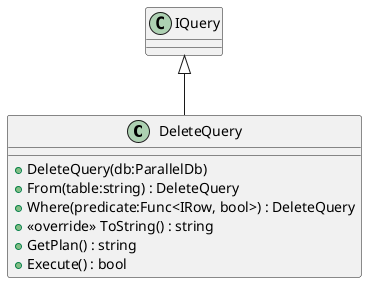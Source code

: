 @startuml
class DeleteQuery {
    + DeleteQuery(db:ParallelDb)
    + From(table:string) : DeleteQuery
    + Where(predicate:Func<IRow, bool>) : DeleteQuery
    + <<override>> ToString() : string
    + GetPlan() : string
    + Execute() : bool
}
IQuery <|-- DeleteQuery
@enduml
